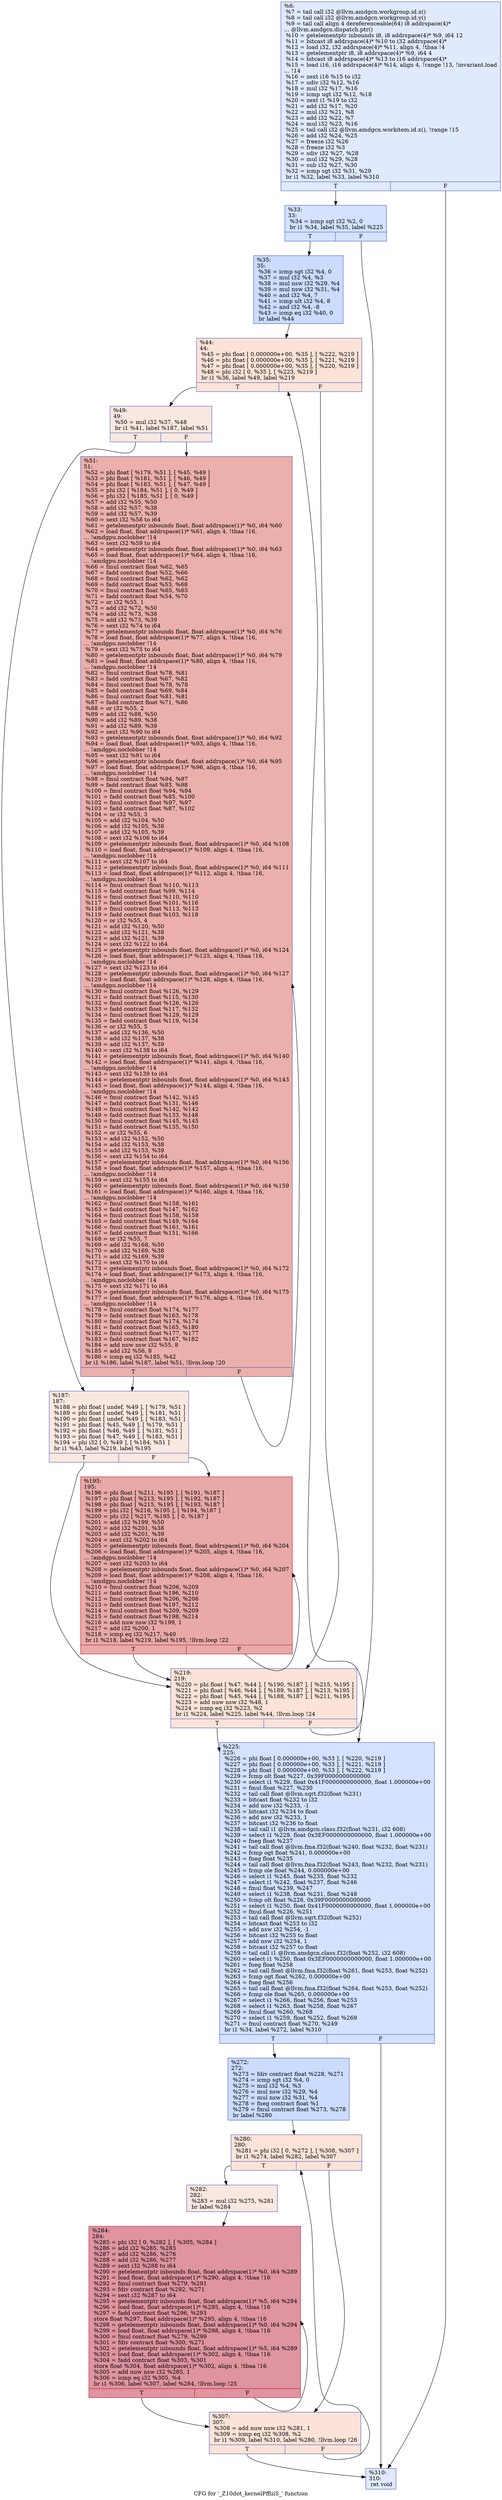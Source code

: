 digraph "CFG for '_Z10dot_kernelPffiiiS_' function" {
	label="CFG for '_Z10dot_kernelPffiiiS_' function";

	Node0x5bf94b0 [shape=record,color="#3d50c3ff", style=filled, fillcolor="#b9d0f970",label="{%6:\l  %7 = tail call i32 @llvm.amdgcn.workgroup.id.x()\l  %8 = tail call i32 @llvm.amdgcn.workgroup.id.y()\l  %9 = tail call align 4 dereferenceable(64) i8 addrspace(4)*\l... @llvm.amdgcn.dispatch.ptr()\l  %10 = getelementptr inbounds i8, i8 addrspace(4)* %9, i64 12\l  %11 = bitcast i8 addrspace(4)* %10 to i32 addrspace(4)*\l  %12 = load i32, i32 addrspace(4)* %11, align 4, !tbaa !4\l  %13 = getelementptr i8, i8 addrspace(4)* %9, i64 4\l  %14 = bitcast i8 addrspace(4)* %13 to i16 addrspace(4)*\l  %15 = load i16, i16 addrspace(4)* %14, align 4, !range !13, !invariant.load\l... !14\l  %16 = zext i16 %15 to i32\l  %17 = udiv i32 %12, %16\l  %18 = mul i32 %17, %16\l  %19 = icmp ugt i32 %12, %18\l  %20 = zext i1 %19 to i32\l  %21 = add i32 %17, %20\l  %22 = mul i32 %21, %8\l  %23 = add i32 %22, %7\l  %24 = mul i32 %23, %16\l  %25 = tail call i32 @llvm.amdgcn.workitem.id.x(), !range !15\l  %26 = add i32 %24, %25\l  %27 = freeze i32 %26\l  %28 = freeze i32 %3\l  %29 = sdiv i32 %27, %28\l  %30 = mul i32 %29, %28\l  %31 = sub i32 %27, %30\l  %32 = icmp sgt i32 %31, %29\l  br i1 %32, label %33, label %310\l|{<s0>T|<s1>F}}"];
	Node0x5bf94b0:s0 -> Node0x5bfb3a0;
	Node0x5bf94b0:s1 -> Node0x5bfb430;
	Node0x5bfb3a0 [shape=record,color="#3d50c3ff", style=filled, fillcolor="#9ebeff70",label="{%33:\l33:                                               \l  %34 = icmp sgt i32 %2, 0\l  br i1 %34, label %35, label %225\l|{<s0>T|<s1>F}}"];
	Node0x5bfb3a0:s0 -> Node0x5bfc2e0;
	Node0x5bfb3a0:s1 -> Node0x5bfc330;
	Node0x5bfc2e0 [shape=record,color="#3d50c3ff", style=filled, fillcolor="#8caffe70",label="{%35:\l35:                                               \l  %36 = icmp sgt i32 %4, 0\l  %37 = mul i32 %4, %3\l  %38 = mul nsw i32 %29, %4\l  %39 = mul nsw i32 %31, %4\l  %40 = and i32 %4, 7\l  %41 = icmp ult i32 %4, 8\l  %42 = and i32 %4, -8\l  %43 = icmp eq i32 %40, 0\l  br label %44\l}"];
	Node0x5bfc2e0 -> Node0x5bfc950;
	Node0x5bfc950 [shape=record,color="#3d50c3ff", style=filled, fillcolor="#f6bfa670",label="{%44:\l44:                                               \l  %45 = phi float [ 0.000000e+00, %35 ], [ %222, %219 ]\l  %46 = phi float [ 0.000000e+00, %35 ], [ %221, %219 ]\l  %47 = phi float [ 0.000000e+00, %35 ], [ %220, %219 ]\l  %48 = phi i32 [ 0, %35 ], [ %223, %219 ]\l  br i1 %36, label %49, label %219\l|{<s0>T|<s1>F}}"];
	Node0x5bfc950:s0 -> Node0x5bfd930;
	Node0x5bfc950:s1 -> Node0x5bfd490;
	Node0x5bfd930 [shape=record,color="#3d50c3ff", style=filled, fillcolor="#f1ccb870",label="{%49:\l49:                                               \l  %50 = mul i32 %37, %48\l  br i1 %41, label %187, label %51\l|{<s0>T|<s1>F}}"];
	Node0x5bfd930:s0 -> Node0x5bfdb00;
	Node0x5bfd930:s1 -> Node0x5bfdb50;
	Node0x5bfdb50 [shape=record,color="#3d50c3ff", style=filled, fillcolor="#d24b4070",label="{%51:\l51:                                               \l  %52 = phi float [ %179, %51 ], [ %45, %49 ]\l  %53 = phi float [ %181, %51 ], [ %46, %49 ]\l  %54 = phi float [ %183, %51 ], [ %47, %49 ]\l  %55 = phi i32 [ %184, %51 ], [ 0, %49 ]\l  %56 = phi i32 [ %185, %51 ], [ 0, %49 ]\l  %57 = add i32 %55, %50\l  %58 = add i32 %57, %38\l  %59 = add i32 %57, %39\l  %60 = sext i32 %58 to i64\l  %61 = getelementptr inbounds float, float addrspace(1)* %0, i64 %60\l  %62 = load float, float addrspace(1)* %61, align 4, !tbaa !16,\l... !amdgpu.noclobber !14\l  %63 = sext i32 %59 to i64\l  %64 = getelementptr inbounds float, float addrspace(1)* %0, i64 %63\l  %65 = load float, float addrspace(1)* %64, align 4, !tbaa !16,\l... !amdgpu.noclobber !14\l  %66 = fmul contract float %62, %65\l  %67 = fadd contract float %52, %66\l  %68 = fmul contract float %62, %62\l  %69 = fadd contract float %53, %68\l  %70 = fmul contract float %65, %65\l  %71 = fadd contract float %54, %70\l  %72 = or i32 %55, 1\l  %73 = add i32 %72, %50\l  %74 = add i32 %73, %38\l  %75 = add i32 %73, %39\l  %76 = sext i32 %74 to i64\l  %77 = getelementptr inbounds float, float addrspace(1)* %0, i64 %76\l  %78 = load float, float addrspace(1)* %77, align 4, !tbaa !16,\l... !amdgpu.noclobber !14\l  %79 = sext i32 %75 to i64\l  %80 = getelementptr inbounds float, float addrspace(1)* %0, i64 %79\l  %81 = load float, float addrspace(1)* %80, align 4, !tbaa !16,\l... !amdgpu.noclobber !14\l  %82 = fmul contract float %78, %81\l  %83 = fadd contract float %67, %82\l  %84 = fmul contract float %78, %78\l  %85 = fadd contract float %69, %84\l  %86 = fmul contract float %81, %81\l  %87 = fadd contract float %71, %86\l  %88 = or i32 %55, 2\l  %89 = add i32 %88, %50\l  %90 = add i32 %89, %38\l  %91 = add i32 %89, %39\l  %92 = sext i32 %90 to i64\l  %93 = getelementptr inbounds float, float addrspace(1)* %0, i64 %92\l  %94 = load float, float addrspace(1)* %93, align 4, !tbaa !16,\l... !amdgpu.noclobber !14\l  %95 = sext i32 %91 to i64\l  %96 = getelementptr inbounds float, float addrspace(1)* %0, i64 %95\l  %97 = load float, float addrspace(1)* %96, align 4, !tbaa !16,\l... !amdgpu.noclobber !14\l  %98 = fmul contract float %94, %97\l  %99 = fadd contract float %83, %98\l  %100 = fmul contract float %94, %94\l  %101 = fadd contract float %85, %100\l  %102 = fmul contract float %97, %97\l  %103 = fadd contract float %87, %102\l  %104 = or i32 %55, 3\l  %105 = add i32 %104, %50\l  %106 = add i32 %105, %38\l  %107 = add i32 %105, %39\l  %108 = sext i32 %106 to i64\l  %109 = getelementptr inbounds float, float addrspace(1)* %0, i64 %108\l  %110 = load float, float addrspace(1)* %109, align 4, !tbaa !16,\l... !amdgpu.noclobber !14\l  %111 = sext i32 %107 to i64\l  %112 = getelementptr inbounds float, float addrspace(1)* %0, i64 %111\l  %113 = load float, float addrspace(1)* %112, align 4, !tbaa !16,\l... !amdgpu.noclobber !14\l  %114 = fmul contract float %110, %113\l  %115 = fadd contract float %99, %114\l  %116 = fmul contract float %110, %110\l  %117 = fadd contract float %101, %116\l  %118 = fmul contract float %113, %113\l  %119 = fadd contract float %103, %118\l  %120 = or i32 %55, 4\l  %121 = add i32 %120, %50\l  %122 = add i32 %121, %38\l  %123 = add i32 %121, %39\l  %124 = sext i32 %122 to i64\l  %125 = getelementptr inbounds float, float addrspace(1)* %0, i64 %124\l  %126 = load float, float addrspace(1)* %125, align 4, !tbaa !16,\l... !amdgpu.noclobber !14\l  %127 = sext i32 %123 to i64\l  %128 = getelementptr inbounds float, float addrspace(1)* %0, i64 %127\l  %129 = load float, float addrspace(1)* %128, align 4, !tbaa !16,\l... !amdgpu.noclobber !14\l  %130 = fmul contract float %126, %129\l  %131 = fadd contract float %115, %130\l  %132 = fmul contract float %126, %126\l  %133 = fadd contract float %117, %132\l  %134 = fmul contract float %129, %129\l  %135 = fadd contract float %119, %134\l  %136 = or i32 %55, 5\l  %137 = add i32 %136, %50\l  %138 = add i32 %137, %38\l  %139 = add i32 %137, %39\l  %140 = sext i32 %138 to i64\l  %141 = getelementptr inbounds float, float addrspace(1)* %0, i64 %140\l  %142 = load float, float addrspace(1)* %141, align 4, !tbaa !16,\l... !amdgpu.noclobber !14\l  %143 = sext i32 %139 to i64\l  %144 = getelementptr inbounds float, float addrspace(1)* %0, i64 %143\l  %145 = load float, float addrspace(1)* %144, align 4, !tbaa !16,\l... !amdgpu.noclobber !14\l  %146 = fmul contract float %142, %145\l  %147 = fadd contract float %131, %146\l  %148 = fmul contract float %142, %142\l  %149 = fadd contract float %133, %148\l  %150 = fmul contract float %145, %145\l  %151 = fadd contract float %135, %150\l  %152 = or i32 %55, 6\l  %153 = add i32 %152, %50\l  %154 = add i32 %153, %38\l  %155 = add i32 %153, %39\l  %156 = sext i32 %154 to i64\l  %157 = getelementptr inbounds float, float addrspace(1)* %0, i64 %156\l  %158 = load float, float addrspace(1)* %157, align 4, !tbaa !16,\l... !amdgpu.noclobber !14\l  %159 = sext i32 %155 to i64\l  %160 = getelementptr inbounds float, float addrspace(1)* %0, i64 %159\l  %161 = load float, float addrspace(1)* %160, align 4, !tbaa !16,\l... !amdgpu.noclobber !14\l  %162 = fmul contract float %158, %161\l  %163 = fadd contract float %147, %162\l  %164 = fmul contract float %158, %158\l  %165 = fadd contract float %149, %164\l  %166 = fmul contract float %161, %161\l  %167 = fadd contract float %151, %166\l  %168 = or i32 %55, 7\l  %169 = add i32 %168, %50\l  %170 = add i32 %169, %38\l  %171 = add i32 %169, %39\l  %172 = sext i32 %170 to i64\l  %173 = getelementptr inbounds float, float addrspace(1)* %0, i64 %172\l  %174 = load float, float addrspace(1)* %173, align 4, !tbaa !16,\l... !amdgpu.noclobber !14\l  %175 = sext i32 %171 to i64\l  %176 = getelementptr inbounds float, float addrspace(1)* %0, i64 %175\l  %177 = load float, float addrspace(1)* %176, align 4, !tbaa !16,\l... !amdgpu.noclobber !14\l  %178 = fmul contract float %174, %177\l  %179 = fadd contract float %163, %178\l  %180 = fmul contract float %174, %174\l  %181 = fadd contract float %165, %180\l  %182 = fmul contract float %177, %177\l  %183 = fadd contract float %167, %182\l  %184 = add nuw nsw i32 %55, 8\l  %185 = add i32 %56, 8\l  %186 = icmp eq i32 %185, %42\l  br i1 %186, label %187, label %51, !llvm.loop !20\l|{<s0>T|<s1>F}}"];
	Node0x5bfdb50:s0 -> Node0x5bfdb00;
	Node0x5bfdb50:s1 -> Node0x5bfdb50;
	Node0x5bfdb00 [shape=record,color="#3d50c3ff", style=filled, fillcolor="#f1ccb870",label="{%187:\l187:                                              \l  %188 = phi float [ undef, %49 ], [ %179, %51 ]\l  %189 = phi float [ undef, %49 ], [ %181, %51 ]\l  %190 = phi float [ undef, %49 ], [ %183, %51 ]\l  %191 = phi float [ %45, %49 ], [ %179, %51 ]\l  %192 = phi float [ %46, %49 ], [ %181, %51 ]\l  %193 = phi float [ %47, %49 ], [ %183, %51 ]\l  %194 = phi i32 [ 0, %49 ], [ %184, %51 ]\l  br i1 %43, label %219, label %195\l|{<s0>T|<s1>F}}"];
	Node0x5bfdb00:s0 -> Node0x5bfd490;
	Node0x5bfdb00:s1 -> Node0x5c04ac0;
	Node0x5c04ac0 [shape=record,color="#b70d28ff", style=filled, fillcolor="#ca3b3770",label="{%195:\l195:                                              \l  %196 = phi float [ %211, %195 ], [ %191, %187 ]\l  %197 = phi float [ %213, %195 ], [ %192, %187 ]\l  %198 = phi float [ %215, %195 ], [ %193, %187 ]\l  %199 = phi i32 [ %216, %195 ], [ %194, %187 ]\l  %200 = phi i32 [ %217, %195 ], [ 0, %187 ]\l  %201 = add i32 %199, %50\l  %202 = add i32 %201, %38\l  %203 = add i32 %201, %39\l  %204 = sext i32 %202 to i64\l  %205 = getelementptr inbounds float, float addrspace(1)* %0, i64 %204\l  %206 = load float, float addrspace(1)* %205, align 4, !tbaa !16,\l... !amdgpu.noclobber !14\l  %207 = sext i32 %203 to i64\l  %208 = getelementptr inbounds float, float addrspace(1)* %0, i64 %207\l  %209 = load float, float addrspace(1)* %208, align 4, !tbaa !16,\l... !amdgpu.noclobber !14\l  %210 = fmul contract float %206, %209\l  %211 = fadd contract float %196, %210\l  %212 = fmul contract float %206, %206\l  %213 = fadd contract float %197, %212\l  %214 = fmul contract float %209, %209\l  %215 = fadd contract float %198, %214\l  %216 = add nuw nsw i32 %199, 1\l  %217 = add i32 %200, 1\l  %218 = icmp eq i32 %217, %40\l  br i1 %218, label %219, label %195, !llvm.loop !22\l|{<s0>T|<s1>F}}"];
	Node0x5c04ac0:s0 -> Node0x5bfd490;
	Node0x5c04ac0:s1 -> Node0x5c04ac0;
	Node0x5bfd490 [shape=record,color="#3d50c3ff", style=filled, fillcolor="#f6bfa670",label="{%219:\l219:                                              \l  %220 = phi float [ %47, %44 ], [ %190, %187 ], [ %215, %195 ]\l  %221 = phi float [ %46, %44 ], [ %189, %187 ], [ %213, %195 ]\l  %222 = phi float [ %45, %44 ], [ %188, %187 ], [ %211, %195 ]\l  %223 = add nuw nsw i32 %48, 1\l  %224 = icmp eq i32 %223, %2\l  br i1 %224, label %225, label %44, !llvm.loop !24\l|{<s0>T|<s1>F}}"];
	Node0x5bfd490:s0 -> Node0x5bfc330;
	Node0x5bfd490:s1 -> Node0x5bfc950;
	Node0x5bfc330 [shape=record,color="#3d50c3ff", style=filled, fillcolor="#9ebeff70",label="{%225:\l225:                                              \l  %226 = phi float [ 0.000000e+00, %33 ], [ %220, %219 ]\l  %227 = phi float [ 0.000000e+00, %33 ], [ %221, %219 ]\l  %228 = phi float [ 0.000000e+00, %33 ], [ %222, %219 ]\l  %229 = fcmp olt float %227, 0x39F0000000000000\l  %230 = select i1 %229, float 0x41F0000000000000, float 1.000000e+00\l  %231 = fmul float %227, %230\l  %232 = tail call float @llvm.sqrt.f32(float %231)\l  %233 = bitcast float %232 to i32\l  %234 = add nsw i32 %233, -1\l  %235 = bitcast i32 %234 to float\l  %236 = add nsw i32 %233, 1\l  %237 = bitcast i32 %236 to float\l  %238 = tail call i1 @llvm.amdgcn.class.f32(float %231, i32 608)\l  %239 = select i1 %229, float 0x3EF0000000000000, float 1.000000e+00\l  %240 = fneg float %237\l  %241 = tail call float @llvm.fma.f32(float %240, float %232, float %231)\l  %242 = fcmp ogt float %241, 0.000000e+00\l  %243 = fneg float %235\l  %244 = tail call float @llvm.fma.f32(float %243, float %232, float %231)\l  %245 = fcmp ole float %244, 0.000000e+00\l  %246 = select i1 %245, float %235, float %232\l  %247 = select i1 %242, float %237, float %246\l  %248 = fmul float %239, %247\l  %249 = select i1 %238, float %231, float %248\l  %250 = fcmp olt float %226, 0x39F0000000000000\l  %251 = select i1 %250, float 0x41F0000000000000, float 1.000000e+00\l  %252 = fmul float %226, %251\l  %253 = tail call float @llvm.sqrt.f32(float %252)\l  %254 = bitcast float %253 to i32\l  %255 = add nsw i32 %254, -1\l  %256 = bitcast i32 %255 to float\l  %257 = add nsw i32 %254, 1\l  %258 = bitcast i32 %257 to float\l  %259 = tail call i1 @llvm.amdgcn.class.f32(float %252, i32 608)\l  %260 = select i1 %250, float 0x3EF0000000000000, float 1.000000e+00\l  %261 = fneg float %258\l  %262 = tail call float @llvm.fma.f32(float %261, float %253, float %252)\l  %263 = fcmp ogt float %262, 0.000000e+00\l  %264 = fneg float %256\l  %265 = tail call float @llvm.fma.f32(float %264, float %253, float %252)\l  %266 = fcmp ole float %265, 0.000000e+00\l  %267 = select i1 %266, float %256, float %253\l  %268 = select i1 %263, float %258, float %267\l  %269 = fmul float %260, %268\l  %270 = select i1 %259, float %252, float %269\l  %271 = fmul contract float %270, %249\l  br i1 %34, label %272, label %310\l|{<s0>T|<s1>F}}"];
	Node0x5bfc330:s0 -> Node0x5c089d0;
	Node0x5bfc330:s1 -> Node0x5bfb430;
	Node0x5c089d0 [shape=record,color="#3d50c3ff", style=filled, fillcolor="#8caffe70",label="{%272:\l272:                                              \l  %273 = fdiv contract float %228, %271\l  %274 = icmp sgt i32 %4, 0\l  %275 = mul i32 %4, %3\l  %276 = mul nsw i32 %29, %4\l  %277 = mul nsw i32 %31, %4\l  %278 = fneg contract float %1\l  %279 = fmul contract float %273, %278\l  br label %280\l}"];
	Node0x5c089d0 -> Node0x5c08ea0;
	Node0x5c08ea0 [shape=record,color="#3d50c3ff", style=filled, fillcolor="#f6bfa670",label="{%280:\l280:                                              \l  %281 = phi i32 [ 0, %272 ], [ %308, %307 ]\l  br i1 %274, label %282, label %307\l|{<s0>T|<s1>F}}"];
	Node0x5c08ea0:s0 -> Node0x5c090a0;
	Node0x5c08ea0:s1 -> Node0x5c08f60;
	Node0x5c090a0 [shape=record,color="#3d50c3ff", style=filled, fillcolor="#f1ccb870",label="{%282:\l282:                                              \l  %283 = mul i32 %275, %281\l  br label %284\l}"];
	Node0x5c090a0 -> Node0x5c09270;
	Node0x5c09270 [shape=record,color="#b70d28ff", style=filled, fillcolor="#b70d2870",label="{%284:\l284:                                              \l  %285 = phi i32 [ 0, %282 ], [ %305, %284 ]\l  %286 = add i32 %285, %283\l  %287 = add i32 %286, %276\l  %288 = add i32 %286, %277\l  %289 = sext i32 %288 to i64\l  %290 = getelementptr inbounds float, float addrspace(1)* %0, i64 %289\l  %291 = load float, float addrspace(1)* %290, align 4, !tbaa !16\l  %292 = fmul contract float %279, %291\l  %293 = fdiv contract float %292, %271\l  %294 = sext i32 %287 to i64\l  %295 = getelementptr inbounds float, float addrspace(1)* %5, i64 %294\l  %296 = load float, float addrspace(1)* %295, align 4, !tbaa !16\l  %297 = fadd contract float %296, %293\l  store float %297, float addrspace(1)* %295, align 4, !tbaa !16\l  %298 = getelementptr inbounds float, float addrspace(1)* %0, i64 %294\l  %299 = load float, float addrspace(1)* %298, align 4, !tbaa !16\l  %300 = fmul contract float %279, %299\l  %301 = fdiv contract float %300, %271\l  %302 = getelementptr inbounds float, float addrspace(1)* %5, i64 %289\l  %303 = load float, float addrspace(1)* %302, align 4, !tbaa !16\l  %304 = fadd contract float %303, %301\l  store float %304, float addrspace(1)* %302, align 4, !tbaa !16\l  %305 = add nuw nsw i32 %285, 1\l  %306 = icmp eq i32 %305, %4\l  br i1 %306, label %307, label %284, !llvm.loop !25\l|{<s0>T|<s1>F}}"];
	Node0x5c09270:s0 -> Node0x5c08f60;
	Node0x5c09270:s1 -> Node0x5c09270;
	Node0x5c08f60 [shape=record,color="#3d50c3ff", style=filled, fillcolor="#f6bfa670",label="{%307:\l307:                                              \l  %308 = add nuw nsw i32 %281, 1\l  %309 = icmp eq i32 %308, %2\l  br i1 %309, label %310, label %280, !llvm.loop !26\l|{<s0>T|<s1>F}}"];
	Node0x5c08f60:s0 -> Node0x5bfb430;
	Node0x5c08f60:s1 -> Node0x5c08ea0;
	Node0x5bfb430 [shape=record,color="#3d50c3ff", style=filled, fillcolor="#b9d0f970",label="{%310:\l310:                                              \l  ret void\l}"];
}

